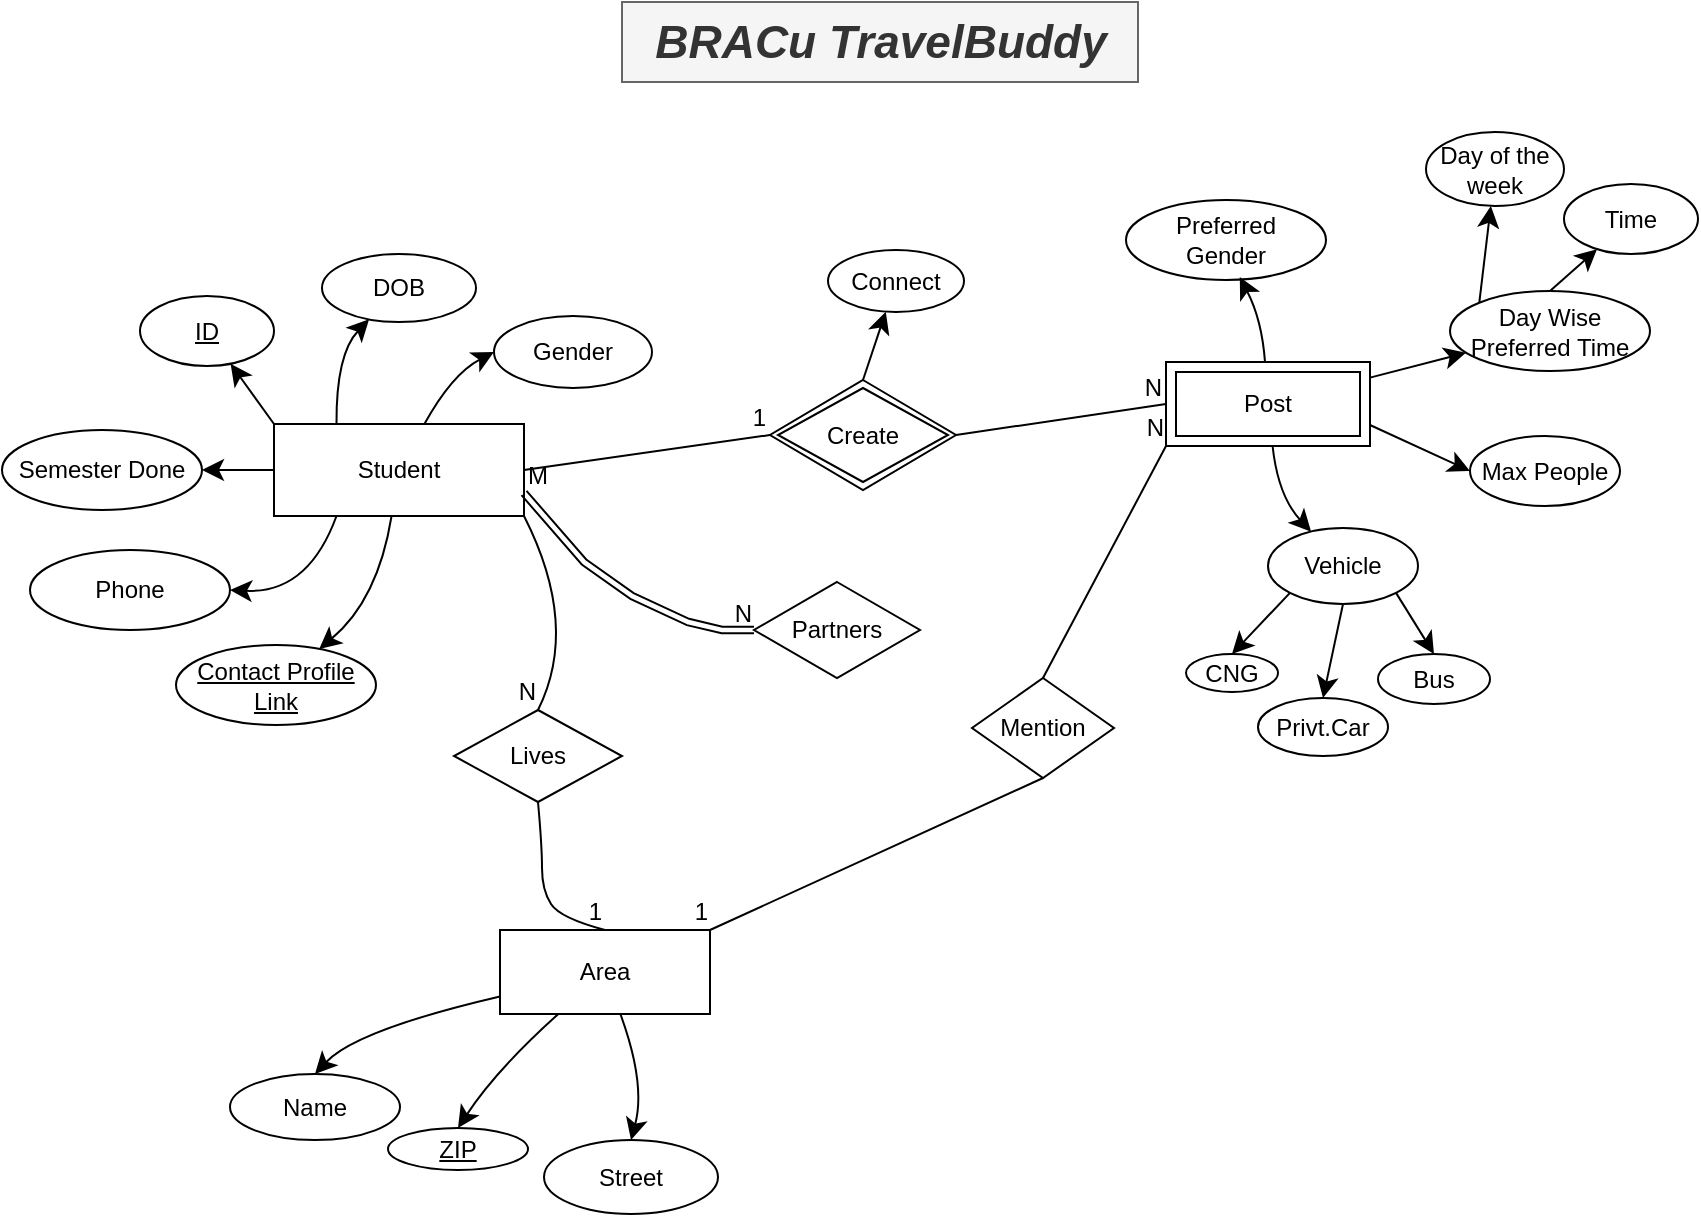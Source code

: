 <mxfile version="24.6.4" type="github">
  <diagram name="Page-1" id="n_ZQPiQB3zPifFi_V-v0">
    <mxGraphModel dx="1849" dy="1788" grid="0" gridSize="10" guides="1" tooltips="1" connect="1" arrows="1" fold="1" page="0" pageScale="1" pageWidth="850" pageHeight="1100" math="0" shadow="0">
      <root>
        <mxCell id="0" />
        <mxCell id="1" parent="0" />
        <mxCell id="WQ1JmOhUHfApov26jlxl-120" style="edgeStyle=none;curved=1;rounded=0;orthogonalLoop=1;jettySize=auto;html=1;entryX=0;entryY=0.5;entryDx=0;entryDy=0;fontSize=12;startSize=8;endSize=8;" edge="1" parent="1" source="WQ1JmOhUHfApov26jlxl-17" target="WQ1JmOhUHfApov26jlxl-34">
          <mxGeometry relative="1" as="geometry">
            <Array as="points">
              <mxPoint x="-193" y="-654" />
            </Array>
          </mxGeometry>
        </mxCell>
        <mxCell id="WQ1JmOhUHfApov26jlxl-121" style="edgeStyle=none;curved=1;rounded=0;orthogonalLoop=1;jettySize=auto;html=1;exitX=0.25;exitY=0;exitDx=0;exitDy=0;fontSize=12;startSize=8;endSize=8;" edge="1" parent="1" source="WQ1JmOhUHfApov26jlxl-17" target="WQ1JmOhUHfApov26jlxl-21">
          <mxGeometry relative="1" as="geometry">
            <Array as="points">
              <mxPoint x="-251" y="-664" />
            </Array>
          </mxGeometry>
        </mxCell>
        <mxCell id="WQ1JmOhUHfApov26jlxl-122" style="edgeStyle=none;curved=1;rounded=0;orthogonalLoop=1;jettySize=auto;html=1;exitX=0;exitY=0;exitDx=0;exitDy=0;fontSize=12;startSize=8;endSize=8;" edge="1" parent="1" source="WQ1JmOhUHfApov26jlxl-17" target="WQ1JmOhUHfApov26jlxl-19">
          <mxGeometry relative="1" as="geometry" />
        </mxCell>
        <mxCell id="WQ1JmOhUHfApov26jlxl-123" style="edgeStyle=none;curved=1;rounded=0;orthogonalLoop=1;jettySize=auto;html=1;exitX=0;exitY=0.5;exitDx=0;exitDy=0;entryX=1;entryY=0.5;entryDx=0;entryDy=0;fontSize=12;startSize=8;endSize=8;" edge="1" parent="1" source="WQ1JmOhUHfApov26jlxl-17" target="WQ1JmOhUHfApov26jlxl-23">
          <mxGeometry relative="1" as="geometry" />
        </mxCell>
        <mxCell id="WQ1JmOhUHfApov26jlxl-124" style="edgeStyle=none;curved=1;rounded=0;orthogonalLoop=1;jettySize=auto;html=1;exitX=0.25;exitY=1;exitDx=0;exitDy=0;entryX=1;entryY=0.5;entryDx=0;entryDy=0;fontSize=12;startSize=8;endSize=8;" edge="1" parent="1" source="WQ1JmOhUHfApov26jlxl-17" target="WQ1JmOhUHfApov26jlxl-25">
          <mxGeometry relative="1" as="geometry">
            <Array as="points">
              <mxPoint x="-265" y="-544" />
            </Array>
          </mxGeometry>
        </mxCell>
        <mxCell id="WQ1JmOhUHfApov26jlxl-125" style="edgeStyle=none;curved=1;rounded=0;orthogonalLoop=1;jettySize=auto;html=1;fontSize=12;startSize=8;endSize=8;" edge="1" parent="1" source="WQ1JmOhUHfApov26jlxl-17" target="WQ1JmOhUHfApov26jlxl-29">
          <mxGeometry relative="1" as="geometry">
            <Array as="points">
              <mxPoint x="-230" y="-541" />
            </Array>
          </mxGeometry>
        </mxCell>
        <mxCell id="WQ1JmOhUHfApov26jlxl-17" value="Student" style="whiteSpace=wrap;html=1;align=center;" vertex="1" parent="1">
          <mxGeometry x="-282" y="-629" width="125" height="46" as="geometry" />
        </mxCell>
        <mxCell id="WQ1JmOhUHfApov26jlxl-19" value="ID" style="ellipse;whiteSpace=wrap;html=1;align=center;fontStyle=4;" vertex="1" parent="1">
          <mxGeometry x="-349" y="-693" width="67" height="35" as="geometry" />
        </mxCell>
        <mxCell id="WQ1JmOhUHfApov26jlxl-21" value="DOB" style="ellipse;whiteSpace=wrap;html=1;align=center;" vertex="1" parent="1">
          <mxGeometry x="-258" y="-714" width="77" height="34" as="geometry" />
        </mxCell>
        <mxCell id="WQ1JmOhUHfApov26jlxl-23" value="Semester Done" style="ellipse;whiteSpace=wrap;html=1;align=center;" vertex="1" parent="1">
          <mxGeometry x="-418" y="-626" width="100" height="40" as="geometry" />
        </mxCell>
        <mxCell id="WQ1JmOhUHfApov26jlxl-25" value="Phone" style="ellipse;whiteSpace=wrap;html=1;align=center;" vertex="1" parent="1">
          <mxGeometry x="-404" y="-566" width="100" height="40" as="geometry" />
        </mxCell>
        <mxCell id="WQ1JmOhUHfApov26jlxl-29" value="Contact Profile Link" style="ellipse;whiteSpace=wrap;html=1;align=center;fontStyle=4;" vertex="1" parent="1">
          <mxGeometry x="-331" y="-518.5" width="100" height="40" as="geometry" />
        </mxCell>
        <mxCell id="WQ1JmOhUHfApov26jlxl-118" style="edgeStyle=none;curved=1;rounded=0;orthogonalLoop=1;jettySize=auto;html=1;fontSize=12;startSize=8;endSize=8;" edge="1" parent="1" source="WQ1JmOhUHfApov26jlxl-32" target="WQ1JmOhUHfApov26jlxl-92">
          <mxGeometry relative="1" as="geometry">
            <Array as="points">
              <mxPoint x="220" y="-593" />
            </Array>
          </mxGeometry>
        </mxCell>
        <mxCell id="WQ1JmOhUHfApov26jlxl-132" style="edgeStyle=none;curved=1;rounded=0;orthogonalLoop=1;jettySize=auto;html=1;fontSize=12;startSize=8;endSize=8;" edge="1" parent="1" source="WQ1JmOhUHfApov26jlxl-32" target="WQ1JmOhUHfApov26jlxl-108">
          <mxGeometry relative="1" as="geometry" />
        </mxCell>
        <mxCell id="WQ1JmOhUHfApov26jlxl-133" style="edgeStyle=none;curved=1;rounded=0;orthogonalLoop=1;jettySize=auto;html=1;exitX=1;exitY=0.75;exitDx=0;exitDy=0;entryX=0;entryY=0.5;entryDx=0;entryDy=0;fontSize=12;startSize=8;endSize=8;" edge="1" parent="1" source="WQ1JmOhUHfApov26jlxl-32" target="WQ1JmOhUHfApov26jlxl-130">
          <mxGeometry relative="1" as="geometry" />
        </mxCell>
        <mxCell id="WQ1JmOhUHfApov26jlxl-32" value="Post" style="shape=ext;margin=3;double=1;whiteSpace=wrap;html=1;align=center;" vertex="1" parent="1">
          <mxGeometry x="164" y="-660" width="102" height="42" as="geometry" />
        </mxCell>
        <mxCell id="WQ1JmOhUHfApov26jlxl-33" value="Preferred&lt;div&gt;Gender&lt;/div&gt;" style="ellipse;whiteSpace=wrap;html=1;align=center;" vertex="1" parent="1">
          <mxGeometry x="144" y="-741" width="100" height="40" as="geometry" />
        </mxCell>
        <mxCell id="WQ1JmOhUHfApov26jlxl-34" value="Gender" style="ellipse;whiteSpace=wrap;html=1;align=center;" vertex="1" parent="1">
          <mxGeometry x="-172" y="-683" width="79" height="36" as="geometry" />
        </mxCell>
        <mxCell id="WQ1JmOhUHfApov26jlxl-126" style="edgeStyle=none;curved=1;rounded=0;orthogonalLoop=1;jettySize=auto;html=1;entryX=0.5;entryY=0;entryDx=0;entryDy=0;fontSize=12;startSize=8;endSize=8;" edge="1" parent="1" source="WQ1JmOhUHfApov26jlxl-37" target="WQ1JmOhUHfApov26jlxl-80">
          <mxGeometry relative="1" as="geometry">
            <Array as="points">
              <mxPoint x="-241" y="-326" />
            </Array>
          </mxGeometry>
        </mxCell>
        <mxCell id="WQ1JmOhUHfApov26jlxl-127" style="edgeStyle=none;curved=1;rounded=0;orthogonalLoop=1;jettySize=auto;html=1;entryX=0.5;entryY=0;entryDx=0;entryDy=0;fontSize=12;startSize=8;endSize=8;" edge="1" parent="1" source="WQ1JmOhUHfApov26jlxl-37" target="WQ1JmOhUHfApov26jlxl-78">
          <mxGeometry relative="1" as="geometry">
            <Array as="points">
              <mxPoint x="-171" y="-306" />
            </Array>
          </mxGeometry>
        </mxCell>
        <mxCell id="WQ1JmOhUHfApov26jlxl-129" style="edgeStyle=none;curved=1;rounded=0;orthogonalLoop=1;jettySize=auto;html=1;entryX=0.5;entryY=0;entryDx=0;entryDy=0;fontSize=12;startSize=8;endSize=8;" edge="1" parent="1" source="WQ1JmOhUHfApov26jlxl-37" target="WQ1JmOhUHfApov26jlxl-86">
          <mxGeometry relative="1" as="geometry">
            <Array as="points">
              <mxPoint x="-96" y="-299" />
            </Array>
          </mxGeometry>
        </mxCell>
        <mxCell id="WQ1JmOhUHfApov26jlxl-37" value="Area" style="whiteSpace=wrap;html=1;align=center;" vertex="1" parent="1">
          <mxGeometry x="-169" y="-376" width="105" height="42" as="geometry" />
        </mxCell>
        <mxCell id="WQ1JmOhUHfApov26jlxl-66" value="" style="endArrow=none;html=1;rounded=0;fontSize=12;startSize=8;endSize=8;curved=1;exitX=1;exitY=0.5;exitDx=0;exitDy=0;entryX=0;entryY=0.5;entryDx=0;entryDy=0;" edge="1" parent="1" source="WQ1JmOhUHfApov26jlxl-17" target="WQ1JmOhUHfApov26jlxl-71">
          <mxGeometry relative="1" as="geometry">
            <mxPoint x="-36" y="-529" as="sourcePoint" />
            <mxPoint x="-38" y="-613" as="targetPoint" />
          </mxGeometry>
        </mxCell>
        <mxCell id="WQ1JmOhUHfApov26jlxl-67" value="1" style="resizable=0;html=1;whiteSpace=wrap;align=right;verticalAlign=bottom;" connectable="0" vertex="1" parent="WQ1JmOhUHfApov26jlxl-66">
          <mxGeometry x="1" relative="1" as="geometry" />
        </mxCell>
        <mxCell id="WQ1JmOhUHfApov26jlxl-68" value="" style="endArrow=none;html=1;rounded=0;fontSize=12;startSize=8;endSize=8;curved=1;entryX=0;entryY=0.5;entryDx=0;entryDy=0;exitX=1;exitY=0.5;exitDx=0;exitDy=0;" edge="1" parent="1" source="WQ1JmOhUHfApov26jlxl-71" target="WQ1JmOhUHfApov26jlxl-32">
          <mxGeometry relative="1" as="geometry">
            <mxPoint x="82" y="-613" as="sourcePoint" />
            <mxPoint x="124" y="-529" as="targetPoint" />
          </mxGeometry>
        </mxCell>
        <mxCell id="WQ1JmOhUHfApov26jlxl-69" value="N" style="resizable=0;html=1;whiteSpace=wrap;align=right;verticalAlign=bottom;" connectable="0" vertex="1" parent="WQ1JmOhUHfApov26jlxl-68">
          <mxGeometry x="1" relative="1" as="geometry" />
        </mxCell>
        <mxCell id="WQ1JmOhUHfApov26jlxl-147" style="edgeStyle=none;curved=1;rounded=0;orthogonalLoop=1;jettySize=auto;html=1;exitX=0.5;exitY=0;exitDx=0;exitDy=0;fontSize=12;startSize=8;endSize=8;" edge="1" parent="1" source="WQ1JmOhUHfApov26jlxl-71" target="WQ1JmOhUHfApov26jlxl-145">
          <mxGeometry relative="1" as="geometry" />
        </mxCell>
        <mxCell id="WQ1JmOhUHfApov26jlxl-71" value="Create" style="shape=rhombus;double=1;perimeter=rhombusPerimeter;whiteSpace=wrap;html=1;align=center;" vertex="1" parent="1">
          <mxGeometry x="-34" y="-651" width="93" height="55" as="geometry" />
        </mxCell>
        <mxCell id="WQ1JmOhUHfApov26jlxl-72" value="Lives" style="shape=rhombus;perimeter=rhombusPerimeter;whiteSpace=wrap;html=1;align=center;" vertex="1" parent="1">
          <mxGeometry x="-192" y="-486" width="84" height="46" as="geometry" />
        </mxCell>
        <mxCell id="WQ1JmOhUHfApov26jlxl-74" value="" style="endArrow=none;html=1;rounded=0;fontSize=12;startSize=8;endSize=8;curved=1;exitX=1;exitY=1;exitDx=0;exitDy=0;entryX=0.5;entryY=0;entryDx=0;entryDy=0;" edge="1" parent="1" source="WQ1JmOhUHfApov26jlxl-17" target="WQ1JmOhUHfApov26jlxl-72">
          <mxGeometry relative="1" as="geometry">
            <mxPoint x="-168" y="-568" as="sourcePoint" />
            <mxPoint x="124" y="-530" as="targetPoint" />
            <Array as="points">
              <mxPoint x="-129" y="-528" />
            </Array>
          </mxGeometry>
        </mxCell>
        <mxCell id="WQ1JmOhUHfApov26jlxl-75" value="N" style="resizable=0;html=1;whiteSpace=wrap;align=right;verticalAlign=bottom;" connectable="0" vertex="1" parent="WQ1JmOhUHfApov26jlxl-74">
          <mxGeometry x="1" relative="1" as="geometry" />
        </mxCell>
        <mxCell id="WQ1JmOhUHfApov26jlxl-76" value="" style="endArrow=none;html=1;rounded=0;fontSize=12;startSize=8;endSize=8;curved=1;entryX=0.5;entryY=0;entryDx=0;entryDy=0;exitX=0.5;exitY=1;exitDx=0;exitDy=0;" edge="1" parent="1" source="WQ1JmOhUHfApov26jlxl-72" target="WQ1JmOhUHfApov26jlxl-37">
          <mxGeometry relative="1" as="geometry">
            <mxPoint x="-36" y="-530" as="sourcePoint" />
            <mxPoint x="124" y="-530" as="targetPoint" />
            <Array as="points">
              <mxPoint x="-148" y="-418" />
              <mxPoint x="-148" y="-396" />
              <mxPoint x="-139" y="-382" />
            </Array>
          </mxGeometry>
        </mxCell>
        <mxCell id="WQ1JmOhUHfApov26jlxl-77" value="1" style="resizable=0;html=1;whiteSpace=wrap;align=right;verticalAlign=bottom;" connectable="0" vertex="1" parent="WQ1JmOhUHfApov26jlxl-76">
          <mxGeometry x="1" relative="1" as="geometry" />
        </mxCell>
        <mxCell id="WQ1JmOhUHfApov26jlxl-78" value="ZIP" style="ellipse;whiteSpace=wrap;html=1;align=center;fontStyle=4;" vertex="1" parent="1">
          <mxGeometry x="-225" y="-277" width="70" height="21" as="geometry" />
        </mxCell>
        <mxCell id="WQ1JmOhUHfApov26jlxl-80" value="Name" style="ellipse;whiteSpace=wrap;html=1;align=center;" vertex="1" parent="1">
          <mxGeometry x="-304" y="-304" width="85" height="33" as="geometry" />
        </mxCell>
        <mxCell id="WQ1JmOhUHfApov26jlxl-86" value="Street" style="ellipse;whiteSpace=wrap;html=1;align=center;" vertex="1" parent="1">
          <mxGeometry x="-147" y="-271" width="87" height="37" as="geometry" />
        </mxCell>
        <mxCell id="WQ1JmOhUHfApov26jlxl-116" style="edgeStyle=none;curved=1;rounded=0;orthogonalLoop=1;jettySize=auto;html=1;exitX=0.5;exitY=1;exitDx=0;exitDy=0;entryX=0.5;entryY=0;entryDx=0;entryDy=0;fontSize=12;startSize=8;endSize=8;" edge="1" parent="1" source="WQ1JmOhUHfApov26jlxl-92" target="WQ1JmOhUHfApov26jlxl-96">
          <mxGeometry relative="1" as="geometry" />
        </mxCell>
        <mxCell id="WQ1JmOhUHfApov26jlxl-117" style="edgeStyle=none;curved=1;rounded=0;orthogonalLoop=1;jettySize=auto;html=1;exitX=0;exitY=1;exitDx=0;exitDy=0;entryX=0.5;entryY=0;entryDx=0;entryDy=0;fontSize=12;startSize=8;endSize=8;" edge="1" parent="1" source="WQ1JmOhUHfApov26jlxl-92" target="WQ1JmOhUHfApov26jlxl-94">
          <mxGeometry relative="1" as="geometry" />
        </mxCell>
        <mxCell id="WQ1JmOhUHfApov26jlxl-144" style="edgeStyle=none;curved=1;rounded=0;orthogonalLoop=1;jettySize=auto;html=1;exitX=1;exitY=1;exitDx=0;exitDy=0;entryX=0.5;entryY=0;entryDx=0;entryDy=0;fontSize=12;startSize=8;endSize=8;" edge="1" parent="1" source="WQ1JmOhUHfApov26jlxl-92" target="WQ1JmOhUHfApov26jlxl-141">
          <mxGeometry relative="1" as="geometry" />
        </mxCell>
        <mxCell id="WQ1JmOhUHfApov26jlxl-92" value="Vehicle" style="ellipse;whiteSpace=wrap;html=1;align=center;" vertex="1" parent="1">
          <mxGeometry x="215" y="-577" width="75" height="38" as="geometry" />
        </mxCell>
        <mxCell id="WQ1JmOhUHfApov26jlxl-94" value="CNG" style="ellipse;whiteSpace=wrap;html=1;align=center;" vertex="1" parent="1">
          <mxGeometry x="174" y="-514" width="46" height="19" as="geometry" />
        </mxCell>
        <mxCell id="WQ1JmOhUHfApov26jlxl-96" value="Privt.Car" style="ellipse;whiteSpace=wrap;html=1;align=center;" vertex="1" parent="1">
          <mxGeometry x="210" y="-492" width="65" height="29" as="geometry" />
        </mxCell>
        <mxCell id="WQ1JmOhUHfApov26jlxl-101" value="Mention" style="shape=rhombus;perimeter=rhombusPerimeter;whiteSpace=wrap;html=1;align=center;" vertex="1" parent="1">
          <mxGeometry x="67" y="-502" width="71" height="50" as="geometry" />
        </mxCell>
        <mxCell id="WQ1JmOhUHfApov26jlxl-103" value="" style="endArrow=none;html=1;rounded=0;fontSize=12;startSize=8;endSize=8;curved=1;entryX=1;entryY=0;entryDx=0;entryDy=0;exitX=0.5;exitY=1;exitDx=0;exitDy=0;" edge="1" parent="1" source="WQ1JmOhUHfApov26jlxl-101" target="WQ1JmOhUHfApov26jlxl-37">
          <mxGeometry relative="1" as="geometry">
            <mxPoint x="-36" y="-532" as="sourcePoint" />
            <mxPoint x="124" y="-532" as="targetPoint" />
          </mxGeometry>
        </mxCell>
        <mxCell id="WQ1JmOhUHfApov26jlxl-104" value="1" style="resizable=0;html=1;whiteSpace=wrap;align=right;verticalAlign=bottom;" connectable="0" vertex="1" parent="WQ1JmOhUHfApov26jlxl-103">
          <mxGeometry x="1" relative="1" as="geometry" />
        </mxCell>
        <mxCell id="WQ1JmOhUHfApov26jlxl-105" value="" style="endArrow=none;html=1;rounded=0;fontSize=12;startSize=8;endSize=8;curved=1;exitX=0.5;exitY=0;exitDx=0;exitDy=0;entryX=0;entryY=1;entryDx=0;entryDy=0;" edge="1" parent="1" source="WQ1JmOhUHfApov26jlxl-101" target="WQ1JmOhUHfApov26jlxl-32">
          <mxGeometry relative="1" as="geometry">
            <mxPoint x="-36" y="-532" as="sourcePoint" />
            <mxPoint x="180" y="-622" as="targetPoint" />
          </mxGeometry>
        </mxCell>
        <mxCell id="WQ1JmOhUHfApov26jlxl-106" value="N" style="resizable=0;html=1;whiteSpace=wrap;align=right;verticalAlign=bottom;" connectable="0" vertex="1" parent="WQ1JmOhUHfApov26jlxl-105">
          <mxGeometry x="1" relative="1" as="geometry" />
        </mxCell>
        <mxCell id="WQ1JmOhUHfApov26jlxl-112" style="edgeStyle=none;curved=1;rounded=0;orthogonalLoop=1;jettySize=auto;html=1;exitX=0;exitY=0;exitDx=0;exitDy=0;fontSize=12;startSize=8;endSize=8;" edge="1" parent="1" source="WQ1JmOhUHfApov26jlxl-108" target="WQ1JmOhUHfApov26jlxl-110">
          <mxGeometry relative="1" as="geometry" />
        </mxCell>
        <mxCell id="WQ1JmOhUHfApov26jlxl-115" style="edgeStyle=none;curved=1;rounded=0;orthogonalLoop=1;jettySize=auto;html=1;exitX=0.5;exitY=0;exitDx=0;exitDy=0;fontSize=12;startSize=8;endSize=8;" edge="1" parent="1" source="WQ1JmOhUHfApov26jlxl-108" target="WQ1JmOhUHfApov26jlxl-113">
          <mxGeometry relative="1" as="geometry" />
        </mxCell>
        <mxCell id="WQ1JmOhUHfApov26jlxl-108" value="Day Wise&lt;div&gt;Preferred Time&lt;/div&gt;" style="ellipse;whiteSpace=wrap;html=1;align=center;" vertex="1" parent="1">
          <mxGeometry x="306" y="-695.5" width="100" height="40" as="geometry" />
        </mxCell>
        <mxCell id="WQ1JmOhUHfApov26jlxl-110" value="Day of the week" style="ellipse;whiteSpace=wrap;html=1;align=center;" vertex="1" parent="1">
          <mxGeometry x="294" y="-775" width="69" height="37" as="geometry" />
        </mxCell>
        <mxCell id="WQ1JmOhUHfApov26jlxl-113" value="Time" style="ellipse;whiteSpace=wrap;html=1;align=center;" vertex="1" parent="1">
          <mxGeometry x="363" y="-749" width="67" height="35" as="geometry" />
        </mxCell>
        <mxCell id="WQ1JmOhUHfApov26jlxl-119" style="edgeStyle=none;curved=1;rounded=0;orthogonalLoop=1;jettySize=auto;html=1;entryX=0.569;entryY=0.962;entryDx=0;entryDy=0;entryPerimeter=0;fontSize=12;startSize=8;endSize=8;" edge="1" parent="1" source="WQ1JmOhUHfApov26jlxl-32" target="WQ1JmOhUHfApov26jlxl-33">
          <mxGeometry relative="1" as="geometry">
            <Array as="points">
              <mxPoint x="212" y="-681" />
            </Array>
          </mxGeometry>
        </mxCell>
        <mxCell id="WQ1JmOhUHfApov26jlxl-130" value="Max People" style="ellipse;whiteSpace=wrap;html=1;align=center;" vertex="1" parent="1">
          <mxGeometry x="316" y="-623" width="75" height="35" as="geometry" />
        </mxCell>
        <mxCell id="WQ1JmOhUHfApov26jlxl-134" value="Partners" style="shape=rhombus;perimeter=rhombusPerimeter;whiteSpace=wrap;html=1;align=center;" vertex="1" parent="1">
          <mxGeometry x="-42" y="-550" width="83" height="48" as="geometry" />
        </mxCell>
        <mxCell id="WQ1JmOhUHfApov26jlxl-138" value="" style="shape=link;html=1;rounded=0;fontSize=12;startSize=8;endSize=8;curved=1;exitX=1;exitY=0.75;exitDx=0;exitDy=0;entryX=0;entryY=0.5;entryDx=0;entryDy=0;width=3.333;" edge="1" parent="1" source="WQ1JmOhUHfApov26jlxl-17" target="WQ1JmOhUHfApov26jlxl-134">
          <mxGeometry relative="1" as="geometry">
            <mxPoint x="-35" y="-532" as="sourcePoint" />
            <mxPoint x="125" y="-532" as="targetPoint" />
            <Array as="points">
              <mxPoint x="-127" y="-560" />
              <mxPoint x="-103" y="-543" />
              <mxPoint x="-75" y="-530" />
              <mxPoint x="-58" y="-526" />
            </Array>
          </mxGeometry>
        </mxCell>
        <mxCell id="WQ1JmOhUHfApov26jlxl-139" value="M" style="resizable=0;html=1;whiteSpace=wrap;align=left;verticalAlign=bottom;" connectable="0" vertex="1" parent="WQ1JmOhUHfApov26jlxl-138">
          <mxGeometry x="-1" relative="1" as="geometry" />
        </mxCell>
        <mxCell id="WQ1JmOhUHfApov26jlxl-140" value="N" style="resizable=0;html=1;whiteSpace=wrap;align=right;verticalAlign=bottom;" connectable="0" vertex="1" parent="WQ1JmOhUHfApov26jlxl-138">
          <mxGeometry x="1" relative="1" as="geometry" />
        </mxCell>
        <mxCell id="WQ1JmOhUHfApov26jlxl-141" value="Bus" style="ellipse;whiteSpace=wrap;html=1;align=center;" vertex="1" parent="1">
          <mxGeometry x="270" y="-514" width="56" height="25" as="geometry" />
        </mxCell>
        <mxCell id="WQ1JmOhUHfApov26jlxl-143" style="edgeStyle=none;curved=1;rounded=0;orthogonalLoop=1;jettySize=auto;html=1;entryX=0.5;entryY=0;entryDx=0;entryDy=0;fontSize=12;startSize=8;endSize=8;" edge="1" parent="1" source="WQ1JmOhUHfApov26jlxl-141" target="WQ1JmOhUHfApov26jlxl-141">
          <mxGeometry relative="1" as="geometry" />
        </mxCell>
        <mxCell id="WQ1JmOhUHfApov26jlxl-145" value="Connect" style="ellipse;whiteSpace=wrap;html=1;align=center;" vertex="1" parent="1">
          <mxGeometry x="-5" y="-716" width="68" height="31" as="geometry" />
        </mxCell>
        <mxCell id="WQ1JmOhUHfApov26jlxl-146" style="edgeStyle=none;curved=1;rounded=0;orthogonalLoop=1;jettySize=auto;html=1;entryX=0.5;entryY=1;entryDx=0;entryDy=0;fontSize=12;startSize=8;endSize=8;" edge="1" parent="1" source="WQ1JmOhUHfApov26jlxl-145" target="WQ1JmOhUHfApov26jlxl-145">
          <mxGeometry relative="1" as="geometry" />
        </mxCell>
        <mxCell id="WQ1JmOhUHfApov26jlxl-148" value="&lt;i style=&quot;&quot;&gt;&lt;font style=&quot;font-size: 23px;&quot;&gt;BRACu TravelBuddy&lt;/font&gt;&lt;/i&gt;" style="text;html=1;fontSize=24;fontStyle=1;verticalAlign=middle;align=center;fillColor=#f5f5f5;fontColor=#333333;strokeColor=#666666;" vertex="1" parent="1">
          <mxGeometry x="-108" y="-840" width="258" height="40" as="geometry" />
        </mxCell>
      </root>
    </mxGraphModel>
  </diagram>
</mxfile>
